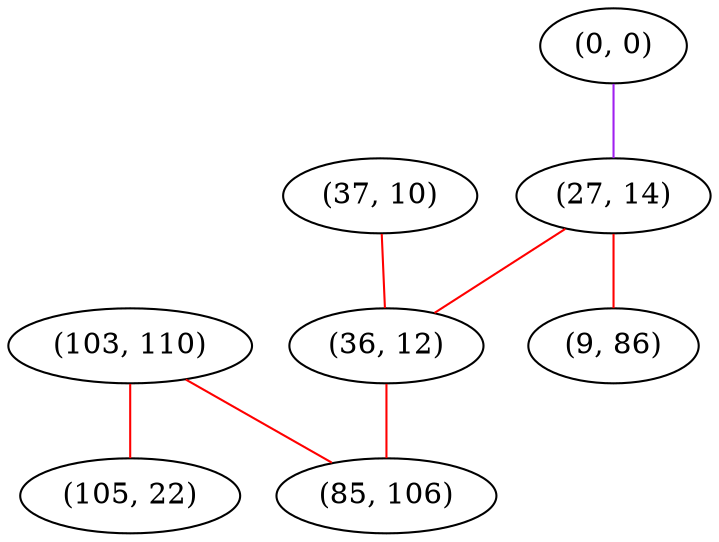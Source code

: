 graph "" {
"(103, 110)";
"(0, 0)";
"(37, 10)";
"(27, 14)";
"(105, 22)";
"(9, 86)";
"(36, 12)";
"(85, 106)";
"(103, 110)" -- "(105, 22)"  [color=red, key=0, weight=1];
"(103, 110)" -- "(85, 106)"  [color=red, key=0, weight=1];
"(0, 0)" -- "(27, 14)"  [color=purple, key=0, weight=4];
"(37, 10)" -- "(36, 12)"  [color=red, key=0, weight=1];
"(27, 14)" -- "(36, 12)"  [color=red, key=0, weight=1];
"(27, 14)" -- "(9, 86)"  [color=red, key=0, weight=1];
"(36, 12)" -- "(85, 106)"  [color=red, key=0, weight=1];
}
